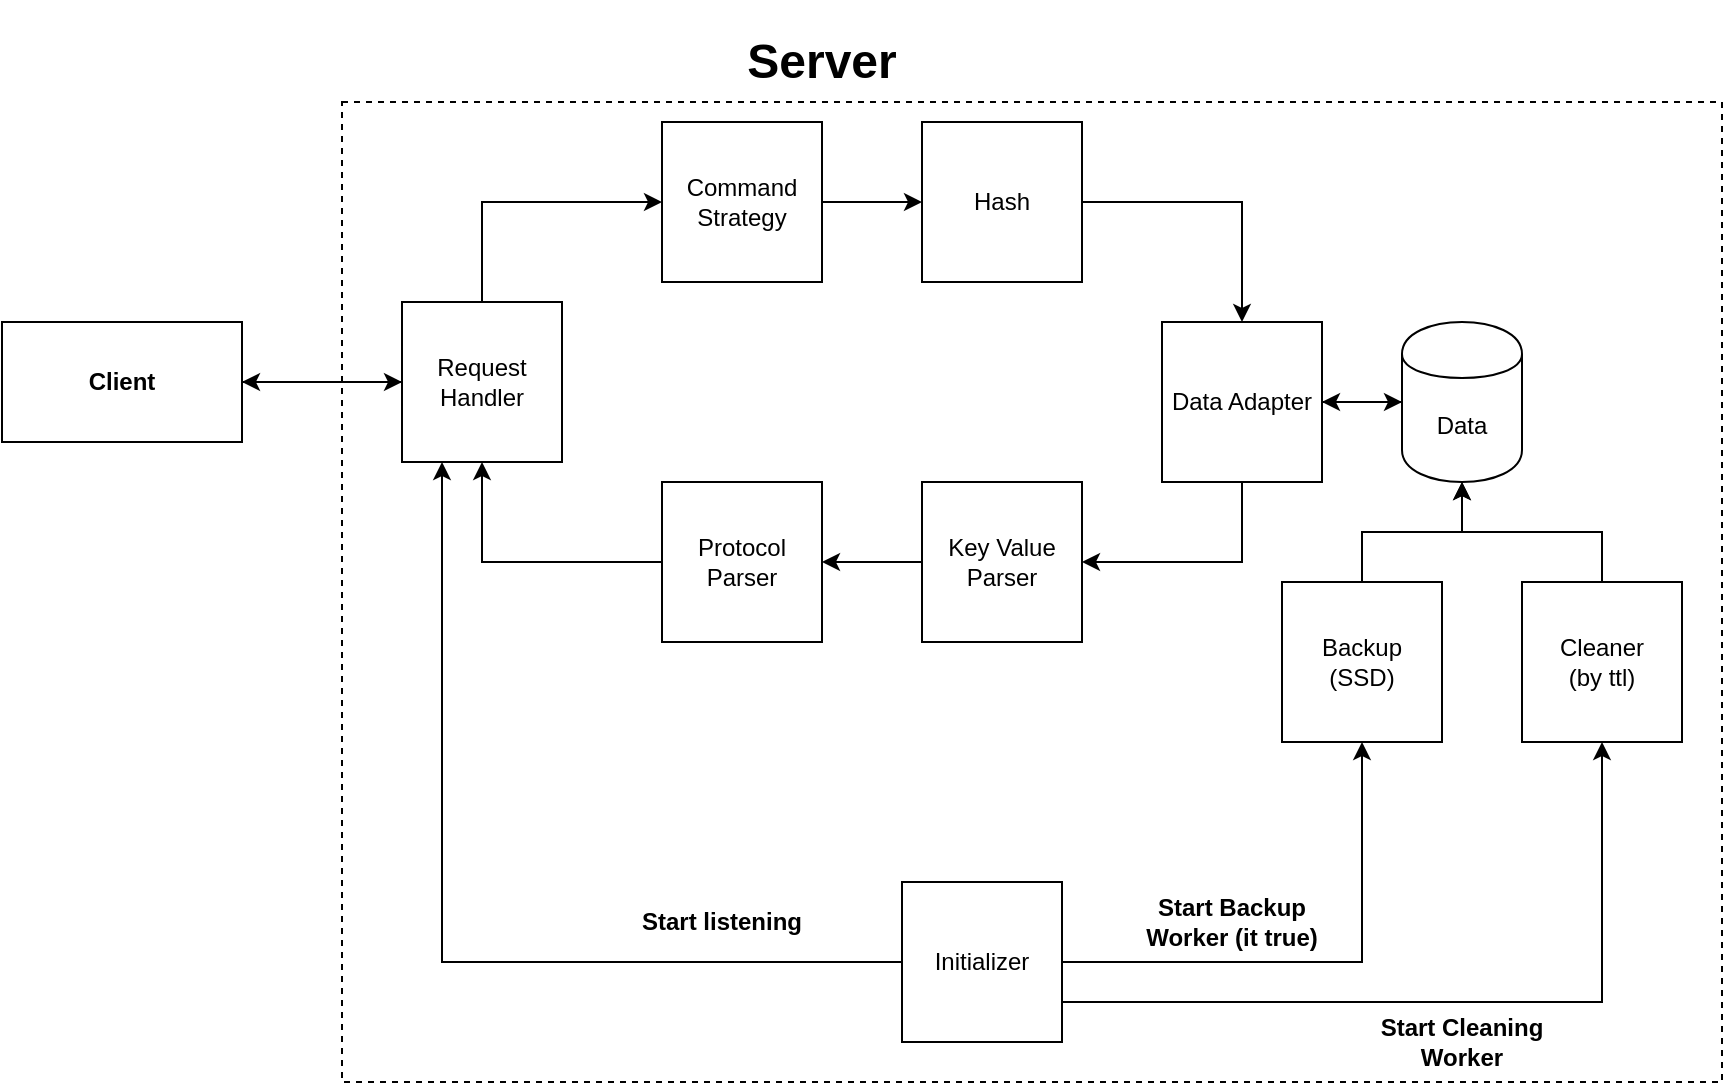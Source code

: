 <mxfile version="13.0.9" type="device"><diagram id="D_oCfM1YRTrh5EWOlh-G" name="Page-1"><mxGraphModel dx="1038" dy="531" grid="1" gridSize="10" guides="1" tooltips="1" connect="1" arrows="1" fold="1" page="1" pageScale="1" pageWidth="850" pageHeight="1100" math="0" shadow="0"><root><mxCell id="0"/><mxCell id="1" parent="0"/><mxCell id="6N7eoi6Sq0LHu0GbbqA4-6" value="" style="rounded=0;whiteSpace=wrap;html=1;dashed=1;fillColor=none;align=center;" vertex="1" parent="1"><mxGeometry x="210" y="70" width="690" height="490" as="geometry"/></mxCell><mxCell id="6N7eoi6Sq0LHu0GbbqA4-16" style="edgeStyle=orthogonalEdgeStyle;rounded=0;orthogonalLoop=1;jettySize=auto;html=1;" edge="1" parent="1" source="6N7eoi6Sq0LHu0GbbqA4-3" target="6N7eoi6Sq0LHu0GbbqA4-13"><mxGeometry relative="1" as="geometry"/></mxCell><mxCell id="6N7eoi6Sq0LHu0GbbqA4-3" value="&lt;b&gt;Client&lt;/b&gt;" style="rounded=0;whiteSpace=wrap;html=1;" vertex="1" parent="1"><mxGeometry x="40" y="180" width="120" height="60" as="geometry"/></mxCell><mxCell id="6N7eoi6Sq0LHu0GbbqA4-7" value="&lt;h1&gt;Server&lt;/h1&gt;" style="text;html=1;strokeColor=none;fillColor=none;align=center;verticalAlign=middle;whiteSpace=wrap;rounded=0;dashed=1;" vertex="1" parent="1"><mxGeometry x="430" y="40" width="40" height="20" as="geometry"/></mxCell><mxCell id="6N7eoi6Sq0LHu0GbbqA4-22" style="edgeStyle=orthogonalEdgeStyle;rounded=0;orthogonalLoop=1;jettySize=auto;html=1;entryX=0;entryY=0.5;entryDx=0;entryDy=0;" edge="1" parent="1" source="6N7eoi6Sq0LHu0GbbqA4-12" target="6N7eoi6Sq0LHu0GbbqA4-15"><mxGeometry relative="1" as="geometry"/></mxCell><mxCell id="6N7eoi6Sq0LHu0GbbqA4-12" value="Command Strategy" style="whiteSpace=wrap;html=1;aspect=fixed;fillColor=#ffffff;" vertex="1" parent="1"><mxGeometry x="370" y="80" width="80" height="80" as="geometry"/></mxCell><mxCell id="6N7eoi6Sq0LHu0GbbqA4-17" style="edgeStyle=orthogonalEdgeStyle;rounded=0;orthogonalLoop=1;jettySize=auto;html=1;" edge="1" parent="1" source="6N7eoi6Sq0LHu0GbbqA4-13" target="6N7eoi6Sq0LHu0GbbqA4-3"><mxGeometry relative="1" as="geometry"/></mxCell><mxCell id="6N7eoi6Sq0LHu0GbbqA4-19" style="edgeStyle=orthogonalEdgeStyle;rounded=0;orthogonalLoop=1;jettySize=auto;html=1;entryX=0;entryY=0.5;entryDx=0;entryDy=0;" edge="1" parent="1" source="6N7eoi6Sq0LHu0GbbqA4-13" target="6N7eoi6Sq0LHu0GbbqA4-12"><mxGeometry relative="1" as="geometry"><Array as="points"><mxPoint x="280" y="120"/><mxPoint x="370" y="120"/></Array></mxGeometry></mxCell><mxCell id="6N7eoi6Sq0LHu0GbbqA4-13" value="&lt;span&gt;Request Handler&lt;/span&gt;" style="whiteSpace=wrap;html=1;aspect=fixed;fillColor=#ffffff;" vertex="1" parent="1"><mxGeometry x="240" y="170" width="80" height="80" as="geometry"/></mxCell><mxCell id="6N7eoi6Sq0LHu0GbbqA4-24" style="edgeStyle=orthogonalEdgeStyle;rounded=0;orthogonalLoop=1;jettySize=auto;html=1;entryX=1;entryY=0.5;entryDx=0;entryDy=0;exitX=0.5;exitY=1;exitDx=0;exitDy=0;" edge="1" parent="1" source="6N7eoi6Sq0LHu0GbbqA4-14" target="6N7eoi6Sq0LHu0GbbqA4-23"><mxGeometry relative="1" as="geometry"/></mxCell><mxCell id="6N7eoi6Sq0LHu0GbbqA4-27" style="edgeStyle=orthogonalEdgeStyle;rounded=0;orthogonalLoop=1;jettySize=auto;html=1;entryX=0;entryY=0.5;entryDx=0;entryDy=0;" edge="1" parent="1" source="6N7eoi6Sq0LHu0GbbqA4-14" target="6N7eoi6Sq0LHu0GbbqA4-18"><mxGeometry relative="1" as="geometry"/></mxCell><mxCell id="6N7eoi6Sq0LHu0GbbqA4-14" value="&lt;span&gt;Data Adapter&lt;/span&gt;" style="whiteSpace=wrap;html=1;aspect=fixed;fillColor=#ffffff;" vertex="1" parent="1"><mxGeometry x="620" y="180" width="80" height="80" as="geometry"/></mxCell><mxCell id="6N7eoi6Sq0LHu0GbbqA4-26" style="edgeStyle=orthogonalEdgeStyle;rounded=0;orthogonalLoop=1;jettySize=auto;html=1;entryX=0.5;entryY=0;entryDx=0;entryDy=0;" edge="1" parent="1" source="6N7eoi6Sq0LHu0GbbqA4-15" target="6N7eoi6Sq0LHu0GbbqA4-14"><mxGeometry relative="1" as="geometry"/></mxCell><mxCell id="6N7eoi6Sq0LHu0GbbqA4-15" value="&lt;span&gt;Hash&lt;/span&gt;" style="whiteSpace=wrap;html=1;aspect=fixed;fillColor=#ffffff;" vertex="1" parent="1"><mxGeometry x="500" y="80" width="80" height="80" as="geometry"/></mxCell><mxCell id="6N7eoi6Sq0LHu0GbbqA4-28" style="edgeStyle=orthogonalEdgeStyle;rounded=0;orthogonalLoop=1;jettySize=auto;html=1;" edge="1" parent="1" source="6N7eoi6Sq0LHu0GbbqA4-18"><mxGeometry relative="1" as="geometry"><mxPoint x="700" y="220" as="targetPoint"/></mxGeometry></mxCell><mxCell id="6N7eoi6Sq0LHu0GbbqA4-18" value="Data" style="shape=cylinder;whiteSpace=wrap;html=1;boundedLbl=1;backgroundOutline=1;fillColor=#ffffff;" vertex="1" parent="1"><mxGeometry x="740" y="180" width="60" height="80" as="geometry"/></mxCell><mxCell id="6N7eoi6Sq0LHu0GbbqA4-21" style="edgeStyle=orthogonalEdgeStyle;rounded=0;orthogonalLoop=1;jettySize=auto;html=1;" edge="1" parent="1" source="6N7eoi6Sq0LHu0GbbqA4-20" target="6N7eoi6Sq0LHu0GbbqA4-13"><mxGeometry relative="1" as="geometry"/></mxCell><mxCell id="6N7eoi6Sq0LHu0GbbqA4-20" value="Protocol Parser" style="whiteSpace=wrap;html=1;aspect=fixed;fillColor=#ffffff;" vertex="1" parent="1"><mxGeometry x="370" y="260" width="80" height="80" as="geometry"/></mxCell><mxCell id="6N7eoi6Sq0LHu0GbbqA4-25" style="edgeStyle=orthogonalEdgeStyle;rounded=0;orthogonalLoop=1;jettySize=auto;html=1;entryX=1;entryY=0.5;entryDx=0;entryDy=0;" edge="1" parent="1" source="6N7eoi6Sq0LHu0GbbqA4-23" target="6N7eoi6Sq0LHu0GbbqA4-20"><mxGeometry relative="1" as="geometry"/></mxCell><mxCell id="6N7eoi6Sq0LHu0GbbqA4-23" value="Key Value Parser" style="whiteSpace=wrap;html=1;aspect=fixed;fillColor=#ffffff;" vertex="1" parent="1"><mxGeometry x="500" y="260" width="80" height="80" as="geometry"/></mxCell><mxCell id="6N7eoi6Sq0LHu0GbbqA4-34" style="edgeStyle=orthogonalEdgeStyle;rounded=0;orthogonalLoop=1;jettySize=auto;html=1;" edge="1" parent="1" source="6N7eoi6Sq0LHu0GbbqA4-29" target="6N7eoi6Sq0LHu0GbbqA4-13"><mxGeometry relative="1" as="geometry"><Array as="points"><mxPoint x="260" y="500"/></Array></mxGeometry></mxCell><mxCell id="6N7eoi6Sq0LHu0GbbqA4-35" style="edgeStyle=orthogonalEdgeStyle;rounded=0;orthogonalLoop=1;jettySize=auto;html=1;exitX=1;exitY=0.5;exitDx=0;exitDy=0;" edge="1" parent="1" source="6N7eoi6Sq0LHu0GbbqA4-29" target="6N7eoi6Sq0LHu0GbbqA4-32"><mxGeometry relative="1" as="geometry"/></mxCell><mxCell id="6N7eoi6Sq0LHu0GbbqA4-36" style="edgeStyle=orthogonalEdgeStyle;rounded=0;orthogonalLoop=1;jettySize=auto;html=1;exitX=1;exitY=0.75;exitDx=0;exitDy=0;entryX=0.5;entryY=1;entryDx=0;entryDy=0;" edge="1" parent="1" source="6N7eoi6Sq0LHu0GbbqA4-29" target="6N7eoi6Sq0LHu0GbbqA4-30"><mxGeometry relative="1" as="geometry"/></mxCell><mxCell id="6N7eoi6Sq0LHu0GbbqA4-29" value="Initializer" style="whiteSpace=wrap;html=1;aspect=fixed;fillColor=#ffffff;" vertex="1" parent="1"><mxGeometry x="490" y="460" width="80" height="80" as="geometry"/></mxCell><mxCell id="6N7eoi6Sq0LHu0GbbqA4-31" style="edgeStyle=orthogonalEdgeStyle;rounded=0;orthogonalLoop=1;jettySize=auto;html=1;" edge="1" parent="1" source="6N7eoi6Sq0LHu0GbbqA4-30" target="6N7eoi6Sq0LHu0GbbqA4-18"><mxGeometry relative="1" as="geometry"/></mxCell><mxCell id="6N7eoi6Sq0LHu0GbbqA4-30" value="Cleaner&lt;br&gt;(by ttl)" style="whiteSpace=wrap;html=1;aspect=fixed;fillColor=#ffffff;" vertex="1" parent="1"><mxGeometry x="800" y="310" width="80" height="80" as="geometry"/></mxCell><mxCell id="6N7eoi6Sq0LHu0GbbqA4-33" style="edgeStyle=orthogonalEdgeStyle;rounded=0;orthogonalLoop=1;jettySize=auto;html=1;entryX=0.5;entryY=1;entryDx=0;entryDy=0;" edge="1" parent="1" source="6N7eoi6Sq0LHu0GbbqA4-32" target="6N7eoi6Sq0LHu0GbbqA4-18"><mxGeometry relative="1" as="geometry"/></mxCell><mxCell id="6N7eoi6Sq0LHu0GbbqA4-32" value="Backup&lt;br&gt;(SSD)" style="whiteSpace=wrap;html=1;aspect=fixed;fillColor=#ffffff;" vertex="1" parent="1"><mxGeometry x="680" y="310" width="80" height="80" as="geometry"/></mxCell><mxCell id="6N7eoi6Sq0LHu0GbbqA4-39" value="&lt;b&gt;Start Cleaning Worker&lt;/b&gt;" style="text;html=1;strokeColor=none;fillColor=none;align=center;verticalAlign=middle;whiteSpace=wrap;rounded=0;" vertex="1" parent="1"><mxGeometry x="710" y="530" width="120" height="20" as="geometry"/></mxCell><mxCell id="6N7eoi6Sq0LHu0GbbqA4-40" value="&lt;b&gt;Start Backup Worker (it true)&lt;/b&gt;" style="text;html=1;strokeColor=none;fillColor=none;align=center;verticalAlign=middle;whiteSpace=wrap;rounded=0;" vertex="1" parent="1"><mxGeometry x="600" y="470" width="110" height="20" as="geometry"/></mxCell><mxCell id="6N7eoi6Sq0LHu0GbbqA4-41" value="&lt;b&gt;Start listening&lt;/b&gt;" style="text;html=1;strokeColor=none;fillColor=none;align=center;verticalAlign=middle;whiteSpace=wrap;rounded=0;" vertex="1" parent="1"><mxGeometry x="340" y="470" width="120" height="20" as="geometry"/></mxCell></root></mxGraphModel></diagram></mxfile>